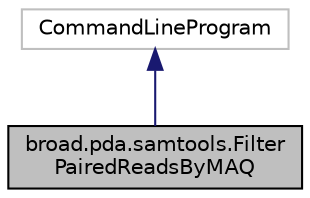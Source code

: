 digraph "broad.pda.samtools.FilterPairedReadsByMAQ"
{
  edge [fontname="Helvetica",fontsize="10",labelfontname="Helvetica",labelfontsize="10"];
  node [fontname="Helvetica",fontsize="10",shape=record];
  Node1 [label="broad.pda.samtools.Filter\lPairedReadsByMAQ",height=0.2,width=0.4,color="black", fillcolor="grey75", style="filled" fontcolor="black"];
  Node2 -> Node1 [dir="back",color="midnightblue",fontsize="10",style="solid",fontname="Helvetica"];
  Node2 [label="CommandLineProgram",height=0.2,width=0.4,color="grey75", fillcolor="white", style="filled"];
}
